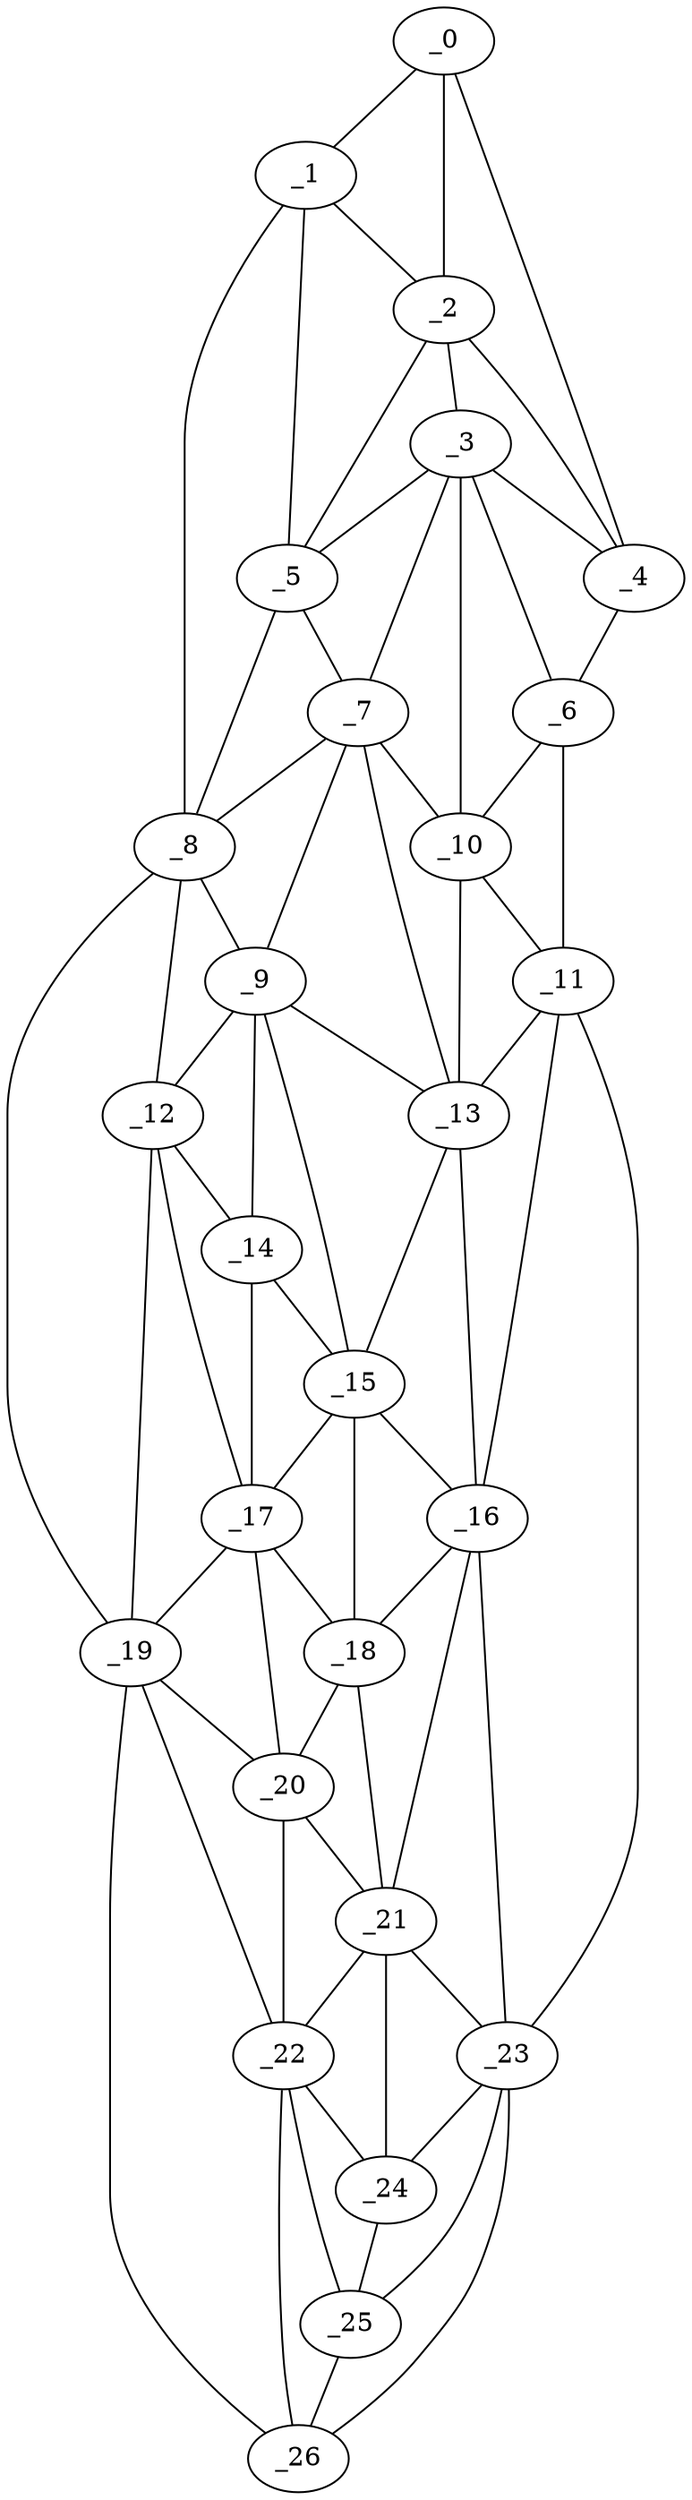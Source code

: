 graph "obj15__145.gxl" {
	_0	 [x=5,
		y=66];
	_1	 [x=9,
		y=56];
	_0 -- _1	 [valence=1];
	_2	 [x=32,
		y=63];
	_0 -- _2	 [valence=2];
	_4	 [x=43,
		y=83];
	_0 -- _4	 [valence=1];
	_1 -- _2	 [valence=2];
	_5	 [x=49,
		y=48];
	_1 -- _5	 [valence=2];
	_8	 [x=56,
		y=44];
	_1 -- _8	 [valence=1];
	_3	 [x=41,
		y=59];
	_2 -- _3	 [valence=2];
	_2 -- _4	 [valence=2];
	_2 -- _5	 [valence=1];
	_3 -- _4	 [valence=2];
	_3 -- _5	 [valence=2];
	_6	 [x=52,
		y=83];
	_3 -- _6	 [valence=2];
	_7	 [x=54,
		y=54];
	_3 -- _7	 [valence=2];
	_10	 [x=61,
		y=73];
	_3 -- _10	 [valence=2];
	_4 -- _6	 [valence=1];
	_5 -- _7	 [valence=2];
	_5 -- _8	 [valence=2];
	_6 -- _10	 [valence=2];
	_11	 [x=64,
		y=81];
	_6 -- _11	 [valence=1];
	_7 -- _8	 [valence=1];
	_9	 [x=61,
		y=52];
	_7 -- _9	 [valence=2];
	_7 -- _10	 [valence=2];
	_13	 [x=69,
		y=67];
	_7 -- _13	 [valence=1];
	_8 -- _9	 [valence=2];
	_12	 [x=69,
		y=42];
	_8 -- _12	 [valence=1];
	_19	 [x=80,
		y=40];
	_8 -- _19	 [valence=1];
	_9 -- _12	 [valence=2];
	_9 -- _13	 [valence=1];
	_14	 [x=71,
		y=53];
	_9 -- _14	 [valence=1];
	_15	 [x=73,
		y=59];
	_9 -- _15	 [valence=2];
	_10 -- _11	 [valence=1];
	_10 -- _13	 [valence=2];
	_11 -- _13	 [valence=1];
	_16	 [x=75,
		y=67];
	_11 -- _16	 [valence=2];
	_23	 [x=104,
		y=71];
	_11 -- _23	 [valence=1];
	_12 -- _14	 [valence=2];
	_17	 [x=76,
		y=52];
	_12 -- _17	 [valence=2];
	_12 -- _19	 [valence=2];
	_13 -- _15	 [valence=2];
	_13 -- _16	 [valence=1];
	_14 -- _15	 [valence=1];
	_14 -- _17	 [valence=2];
	_15 -- _16	 [valence=2];
	_15 -- _17	 [valence=2];
	_18	 [x=78,
		y=57];
	_15 -- _18	 [valence=1];
	_16 -- _18	 [valence=2];
	_21	 [x=87,
		y=61];
	_16 -- _21	 [valence=1];
	_16 -- _23	 [valence=2];
	_17 -- _18	 [valence=2];
	_17 -- _19	 [valence=2];
	_20	 [x=83,
		y=47];
	_17 -- _20	 [valence=2];
	_18 -- _20	 [valence=2];
	_18 -- _21	 [valence=2];
	_19 -- _20	 [valence=1];
	_22	 [x=100,
		y=54];
	_19 -- _22	 [valence=2];
	_26	 [x=125,
		y=57];
	_19 -- _26	 [valence=1];
	_20 -- _21	 [valence=1];
	_20 -- _22	 [valence=1];
	_21 -- _22	 [valence=2];
	_21 -- _23	 [valence=2];
	_24	 [x=105,
		y=63];
	_21 -- _24	 [valence=2];
	_22 -- _24	 [valence=2];
	_25	 [x=116,
		y=58];
	_22 -- _25	 [valence=2];
	_22 -- _26	 [valence=1];
	_23 -- _24	 [valence=2];
	_23 -- _25	 [valence=2];
	_23 -- _26	 [valence=1];
	_24 -- _25	 [valence=2];
	_25 -- _26	 [valence=2];
}
